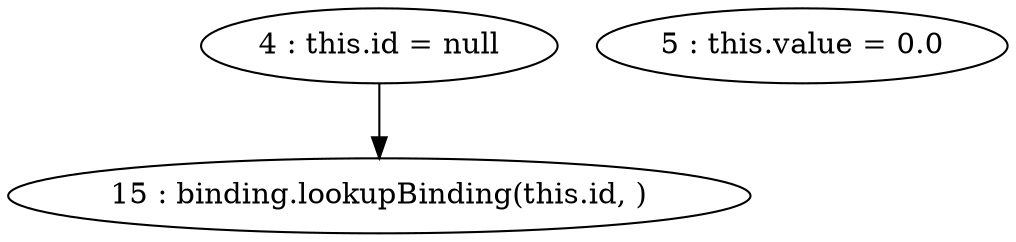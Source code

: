 digraph G {
"4 : this.id = null"
"4 : this.id = null" -> "15 : binding.lookupBinding(this.id, )"
"5 : this.value = 0.0"
"15 : binding.lookupBinding(this.id, )"
}